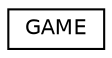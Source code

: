 digraph "Graphical Class Hierarchy"
{
  edge [fontname="Helvetica",fontsize="10",labelfontname="Helvetica",labelfontsize="10"];
  node [fontname="Helvetica",fontsize="10",shape=record];
  rankdir="LR";
  Node1 [label="GAME",height=0.2,width=0.4,color="black", fillcolor="white", style="filled",URL="$classGAME.html"];
}
